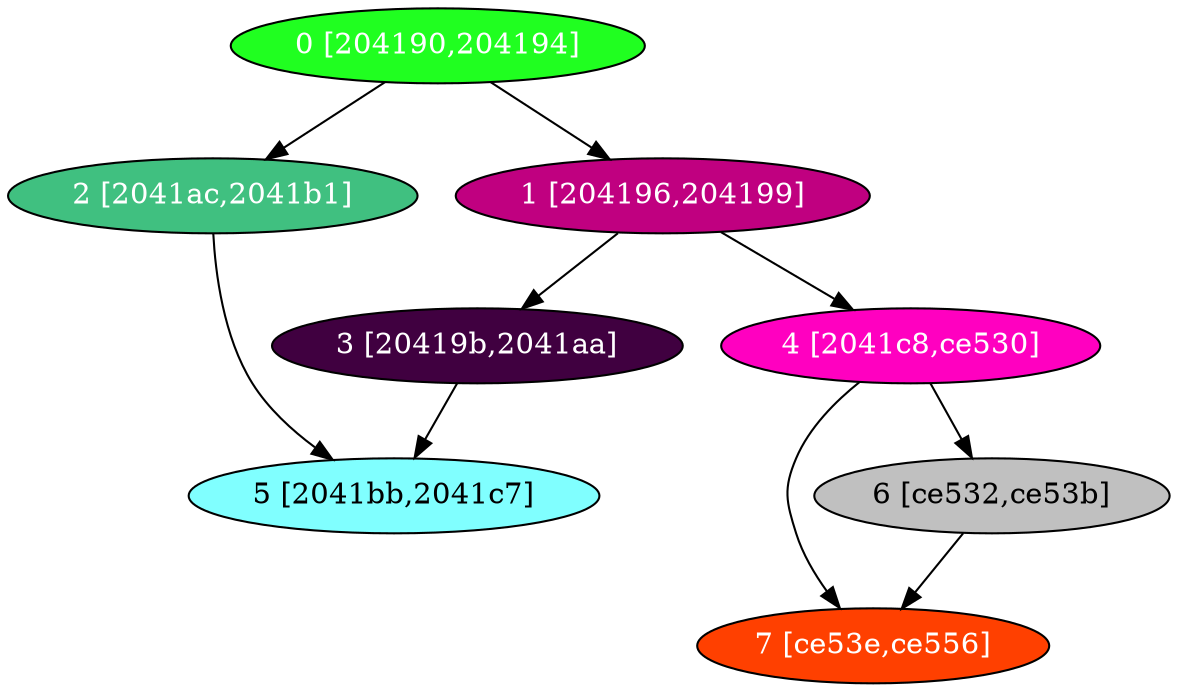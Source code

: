 diGraph libnss3{
	libnss3_0  [style=filled fillcolor="#20FF20" fontcolor="#ffffff" shape=oval label="0 [204190,204194]"]
	libnss3_1  [style=filled fillcolor="#C00080" fontcolor="#ffffff" shape=oval label="1 [204196,204199]"]
	libnss3_2  [style=filled fillcolor="#40C080" fontcolor="#ffffff" shape=oval label="2 [2041ac,2041b1]"]
	libnss3_3  [style=filled fillcolor="#400040" fontcolor="#ffffff" shape=oval label="3 [20419b,2041aa]"]
	libnss3_4  [style=filled fillcolor="#FF00C0" fontcolor="#ffffff" shape=oval label="4 [2041c8,ce530]"]
	libnss3_5  [style=filled fillcolor="#80FFFF" fontcolor="#000000" shape=oval label="5 [2041bb,2041c7]"]
	libnss3_6  [style=filled fillcolor="#C0C0C0" fontcolor="#000000" shape=oval label="6 [ce532,ce53b]"]
	libnss3_7  [style=filled fillcolor="#FF4000" fontcolor="#ffffff" shape=oval label="7 [ce53e,ce556]"]

	libnss3_0 -> libnss3_1
	libnss3_0 -> libnss3_2
	libnss3_1 -> libnss3_3
	libnss3_1 -> libnss3_4
	libnss3_2 -> libnss3_5
	libnss3_3 -> libnss3_5
	libnss3_4 -> libnss3_6
	libnss3_4 -> libnss3_7
	libnss3_6 -> libnss3_7
}